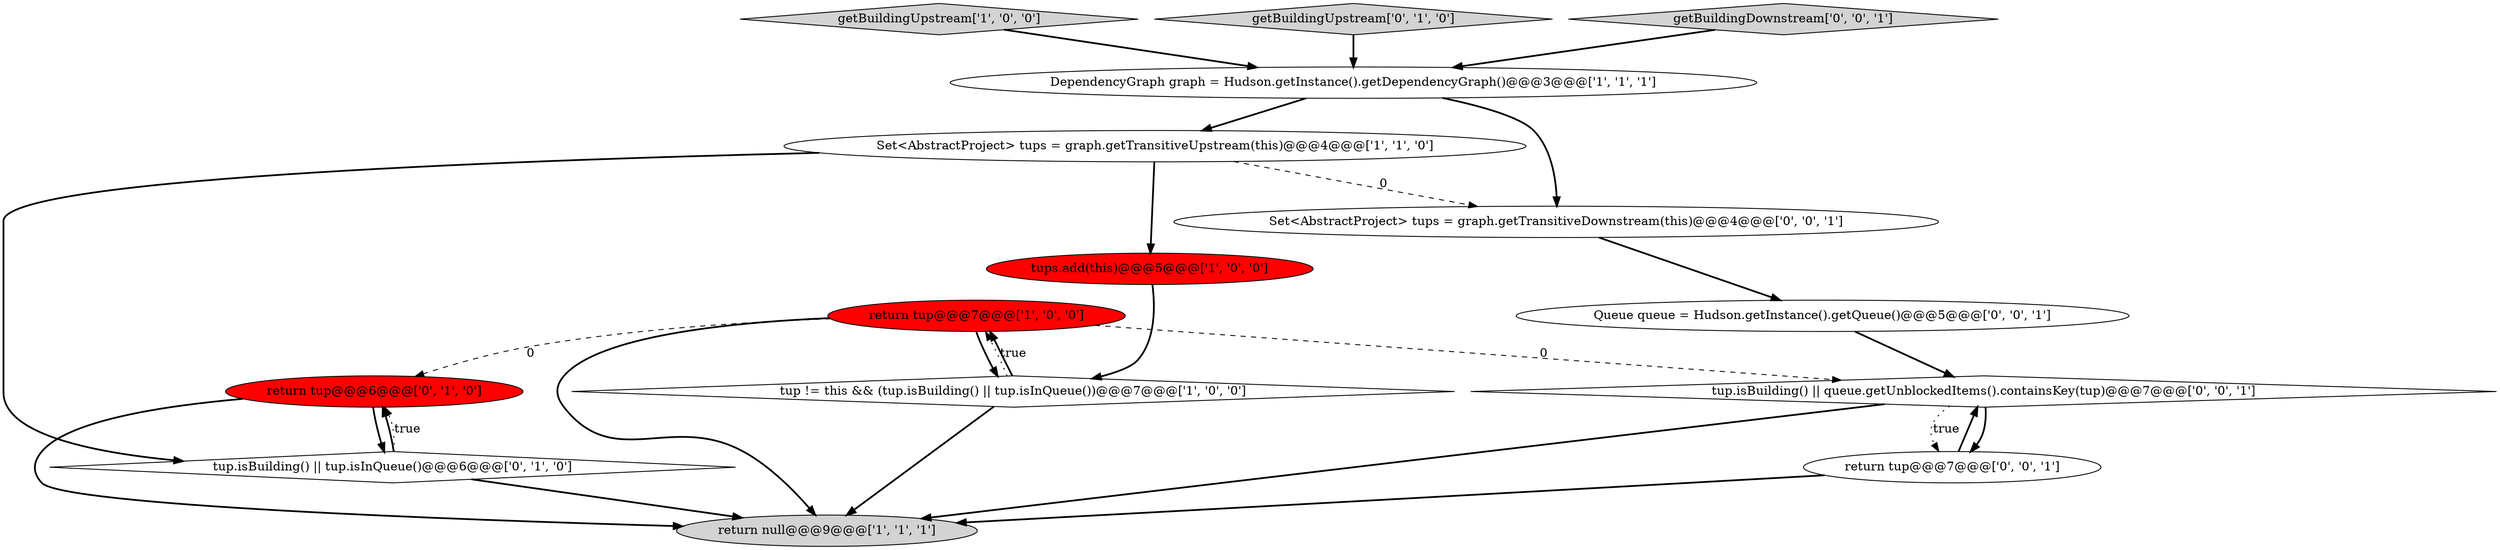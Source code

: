 digraph {
2 [style = filled, label = "return tup@@@7@@@['1', '0', '0']", fillcolor = red, shape = ellipse image = "AAA1AAABBB1BBB"];
4 [style = filled, label = "tups.add(this)@@@5@@@['1', '0', '0']", fillcolor = red, shape = ellipse image = "AAA1AAABBB1BBB"];
10 [style = filled, label = "return tup@@@7@@@['0', '0', '1']", fillcolor = white, shape = ellipse image = "AAA0AAABBB3BBB"];
6 [style = filled, label = "DependencyGraph graph = Hudson.getInstance().getDependencyGraph()@@@3@@@['1', '1', '1']", fillcolor = white, shape = ellipse image = "AAA0AAABBB1BBB"];
11 [style = filled, label = "Queue queue = Hudson.getInstance().getQueue()@@@5@@@['0', '0', '1']", fillcolor = white, shape = ellipse image = "AAA0AAABBB3BBB"];
0 [style = filled, label = "tup != this && (tup.isBuilding() || tup.isInQueue())@@@7@@@['1', '0', '0']", fillcolor = white, shape = diamond image = "AAA0AAABBB1BBB"];
5 [style = filled, label = "getBuildingUpstream['1', '0', '0']", fillcolor = lightgray, shape = diamond image = "AAA0AAABBB1BBB"];
13 [style = filled, label = "tup.isBuilding() || queue.getUnblockedItems().containsKey(tup)@@@7@@@['0', '0', '1']", fillcolor = white, shape = diamond image = "AAA0AAABBB3BBB"];
7 [style = filled, label = "getBuildingUpstream['0', '1', '0']", fillcolor = lightgray, shape = diamond image = "AAA0AAABBB2BBB"];
8 [style = filled, label = "tup.isBuilding() || tup.isInQueue()@@@6@@@['0', '1', '0']", fillcolor = white, shape = diamond image = "AAA0AAABBB2BBB"];
9 [style = filled, label = "return tup@@@6@@@['0', '1', '0']", fillcolor = red, shape = ellipse image = "AAA1AAABBB2BBB"];
14 [style = filled, label = "getBuildingDownstream['0', '0', '1']", fillcolor = lightgray, shape = diamond image = "AAA0AAABBB3BBB"];
1 [style = filled, label = "Set<AbstractProject> tups = graph.getTransitiveUpstream(this)@@@4@@@['1', '1', '0']", fillcolor = white, shape = ellipse image = "AAA0AAABBB1BBB"];
3 [style = filled, label = "return null@@@9@@@['1', '1', '1']", fillcolor = lightgray, shape = ellipse image = "AAA0AAABBB1BBB"];
12 [style = filled, label = "Set<AbstractProject> tups = graph.getTransitiveDownstream(this)@@@4@@@['0', '0', '1']", fillcolor = white, shape = ellipse image = "AAA0AAABBB3BBB"];
0->3 [style = bold, label=""];
13->10 [style = bold, label=""];
1->4 [style = bold, label=""];
1->8 [style = bold, label=""];
2->3 [style = bold, label=""];
0->2 [style = bold, label=""];
8->3 [style = bold, label=""];
12->11 [style = bold, label=""];
10->3 [style = bold, label=""];
9->8 [style = bold, label=""];
13->10 [style = dotted, label="true"];
4->0 [style = bold, label=""];
6->1 [style = bold, label=""];
1->12 [style = dashed, label="0"];
2->0 [style = bold, label=""];
5->6 [style = bold, label=""];
13->3 [style = bold, label=""];
10->13 [style = bold, label=""];
2->9 [style = dashed, label="0"];
2->13 [style = dashed, label="0"];
11->13 [style = bold, label=""];
7->6 [style = bold, label=""];
8->9 [style = bold, label=""];
9->3 [style = bold, label=""];
8->9 [style = dotted, label="true"];
0->2 [style = dotted, label="true"];
14->6 [style = bold, label=""];
6->12 [style = bold, label=""];
}
